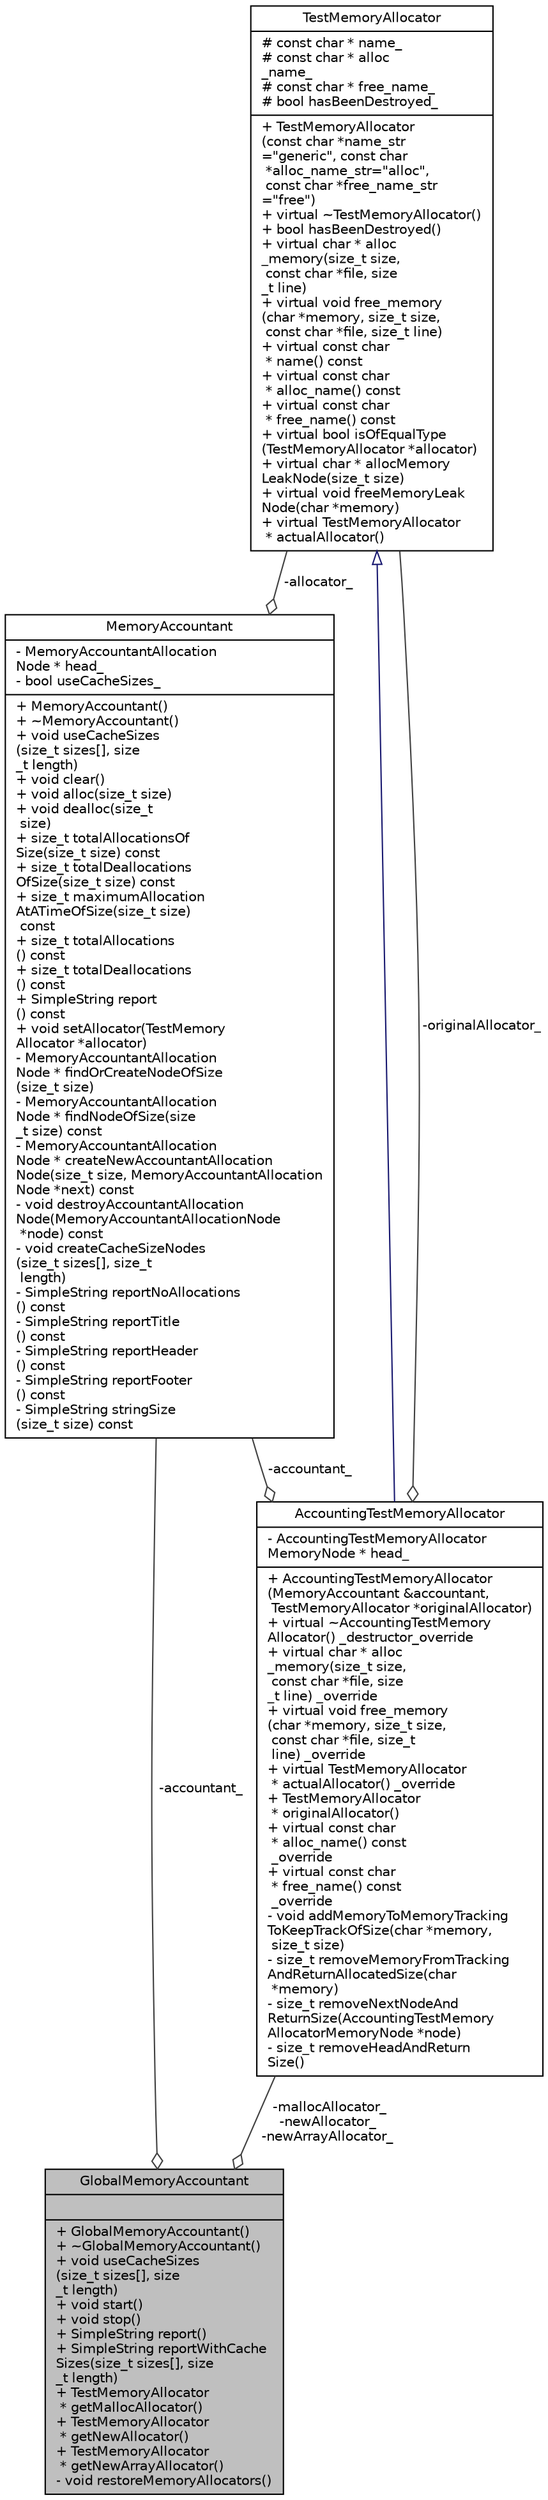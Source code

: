 digraph "GlobalMemoryAccountant"
{
 // LATEX_PDF_SIZE
  edge [fontname="Helvetica",fontsize="10",labelfontname="Helvetica",labelfontsize="10"];
  node [fontname="Helvetica",fontsize="10",shape=record];
  Node1 [label="{GlobalMemoryAccountant\n||+  GlobalMemoryAccountant()\l+  ~GlobalMemoryAccountant()\l+ void useCacheSizes\l(size_t sizes[], size\l_t length)\l+ void start()\l+ void stop()\l+ SimpleString report()\l+ SimpleString reportWithCache\lSizes(size_t sizes[], size\l_t length)\l+ TestMemoryAllocator\l * getMallocAllocator()\l+ TestMemoryAllocator\l * getNewAllocator()\l+ TestMemoryAllocator\l * getNewArrayAllocator()\l- void restoreMemoryAllocators()\l}",height=0.2,width=0.4,color="black", fillcolor="grey75", style="filled", fontcolor="black",tooltip=" "];
  Node2 -> Node1 [color="grey25",fontsize="10",style="solid",label=" -accountant_" ,arrowhead="odiamond",fontname="Helvetica"];
  Node2 [label="{MemoryAccountant\n|- MemoryAccountantAllocation\lNode * head_\l- bool useCacheSizes_\l|+  MemoryAccountant()\l+  ~MemoryAccountant()\l+ void useCacheSizes\l(size_t sizes[], size\l_t length)\l+ void clear()\l+ void alloc(size_t size)\l+ void dealloc(size_t\l size)\l+ size_t totalAllocationsOf\lSize(size_t size) const\l+ size_t totalDeallocations\lOfSize(size_t size) const\l+ size_t maximumAllocation\lAtATimeOfSize(size_t size)\l const\l+ size_t totalAllocations\l() const\l+ size_t totalDeallocations\l() const\l+ SimpleString report\l() const\l+ void setAllocator(TestMemory\lAllocator *allocator)\l- MemoryAccountantAllocation\lNode * findOrCreateNodeOfSize\l(size_t size)\l- MemoryAccountantAllocation\lNode * findNodeOfSize(size\l_t size) const\l- MemoryAccountantAllocation\lNode * createNewAccountantAllocation\lNode(size_t size, MemoryAccountantAllocation\lNode *next) const\l- void destroyAccountantAllocation\lNode(MemoryAccountantAllocationNode\l *node) const\l- void createCacheSizeNodes\l(size_t sizes[], size_t\l length)\l- SimpleString reportNoAllocations\l() const\l- SimpleString reportTitle\l() const\l- SimpleString reportHeader\l() const\l- SimpleString reportFooter\l() const\l- SimpleString stringSize\l(size_t size) const\l}",height=0.2,width=0.4,color="black", fillcolor="white", style="filled",URL="$classMemoryAccountant.html",tooltip=" "];
  Node3 -> Node2 [color="grey25",fontsize="10",style="solid",label=" -allocator_" ,arrowhead="odiamond",fontname="Helvetica"];
  Node3 [label="{TestMemoryAllocator\n|# const char * name_\l# const char * alloc\l_name_\l# const char * free_name_\l# bool hasBeenDestroyed_\l|+  TestMemoryAllocator\l(const char *name_str\l=\"generic\", const char\l *alloc_name_str=\"alloc\",\l const char *free_name_str\l=\"free\")\l+ virtual ~TestMemoryAllocator()\l+ bool hasBeenDestroyed()\l+ virtual char * alloc\l_memory(size_t size,\l const char *file, size\l_t line)\l+ virtual void free_memory\l(char *memory, size_t size,\l const char *file, size_t line)\l+ virtual const char\l * name() const\l+ virtual const char\l * alloc_name() const\l+ virtual const char\l * free_name() const\l+ virtual bool isOfEqualType\l(TestMemoryAllocator *allocator)\l+ virtual char * allocMemory\lLeakNode(size_t size)\l+ virtual void freeMemoryLeak\lNode(char *memory)\l+ virtual TestMemoryAllocator\l * actualAllocator()\l}",height=0.2,width=0.4,color="black", fillcolor="white", style="filled",URL="$classTestMemoryAllocator.html",tooltip=" "];
  Node4 -> Node1 [color="grey25",fontsize="10",style="solid",label=" -mallocAllocator_\n-newAllocator_\n-newArrayAllocator_" ,arrowhead="odiamond",fontname="Helvetica"];
  Node4 [label="{AccountingTestMemoryAllocator\n|- AccountingTestMemoryAllocator\lMemoryNode * head_\l|+  AccountingTestMemoryAllocator\l(MemoryAccountant &accountant,\l TestMemoryAllocator *originalAllocator)\l+ virtual ~AccountingTestMemory\lAllocator() _destructor_override\l+ virtual char * alloc\l_memory(size_t size,\l const char *file, size\l_t line) _override\l+ virtual void free_memory\l(char *memory, size_t size,\l const char *file, size_t\l line) _override\l+ virtual TestMemoryAllocator\l * actualAllocator() _override\l+ TestMemoryAllocator\l * originalAllocator()\l+ virtual const char\l * alloc_name() const\l _override\l+ virtual const char\l * free_name() const\l _override\l- void addMemoryToMemoryTracking\lToKeepTrackOfSize(char *memory,\l size_t size)\l- size_t removeMemoryFromTracking\lAndReturnAllocatedSize(char\l *memory)\l- size_t removeNextNodeAnd\lReturnSize(AccountingTestMemory\lAllocatorMemoryNode *node)\l- size_t removeHeadAndReturn\lSize()\l}",height=0.2,width=0.4,color="black", fillcolor="white", style="filled",URL="$classAccountingTestMemoryAllocator.html",tooltip=" "];
  Node3 -> Node4 [dir="back",color="midnightblue",fontsize="10",style="solid",arrowtail="onormal",fontname="Helvetica"];
  Node2 -> Node4 [color="grey25",fontsize="10",style="solid",label=" -accountant_" ,arrowhead="odiamond",fontname="Helvetica"];
  Node3 -> Node4 [color="grey25",fontsize="10",style="solid",label=" -originalAllocator_" ,arrowhead="odiamond",fontname="Helvetica"];
}
